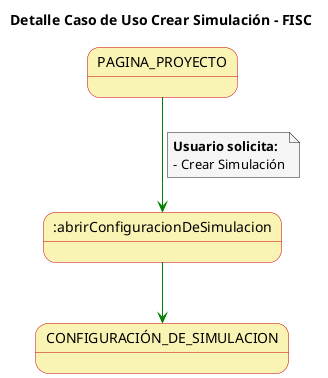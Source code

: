@startuml

skinparam state {
  BackgroundColor #faf4b4
  BorderColor #c90000
}

skinparam note {
  BackgroundColor #f5f5f5
}

skinparam linetype polyline

title Detalle Caso de Uso Crear Simulación - FISC


PAGINA_PROYECTO-[#green]-> :abrirConfiguracionDeSimulacion
note on link
  **Usuario solicita:**
  - Crear Simulación
end note

:abrirConfiguracionDeSimulacion -[#green]-> CONFIGURACIÓN_DE_SIMULACION

@enduml
